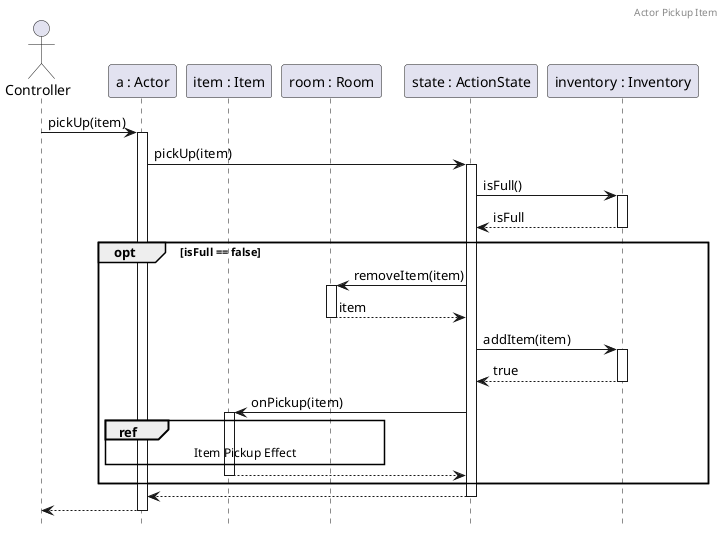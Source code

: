 @startuml ActorPickupItem
header Actor Pickup Item

hide footbox
autoactivate on

actor A as "Controller"
participant B as "a : Actor"
participant D as "item : Item"
participant E as "room : Room"
participant C as "state : ActionState"
participant I as "inventory : Inventory"

A -> B : pickUp(item)
B -> C : pickUp(item)

C -> I : isFull()
return isFull

opt isFull == false
    C -> E : removeItem(item)
    return item
    C -> I : addItem(item)
    return true
    C -> D : onPickup(item)
    ref over B, D, E : Item Pickup Effect
    return
end

return
return 

@enduml